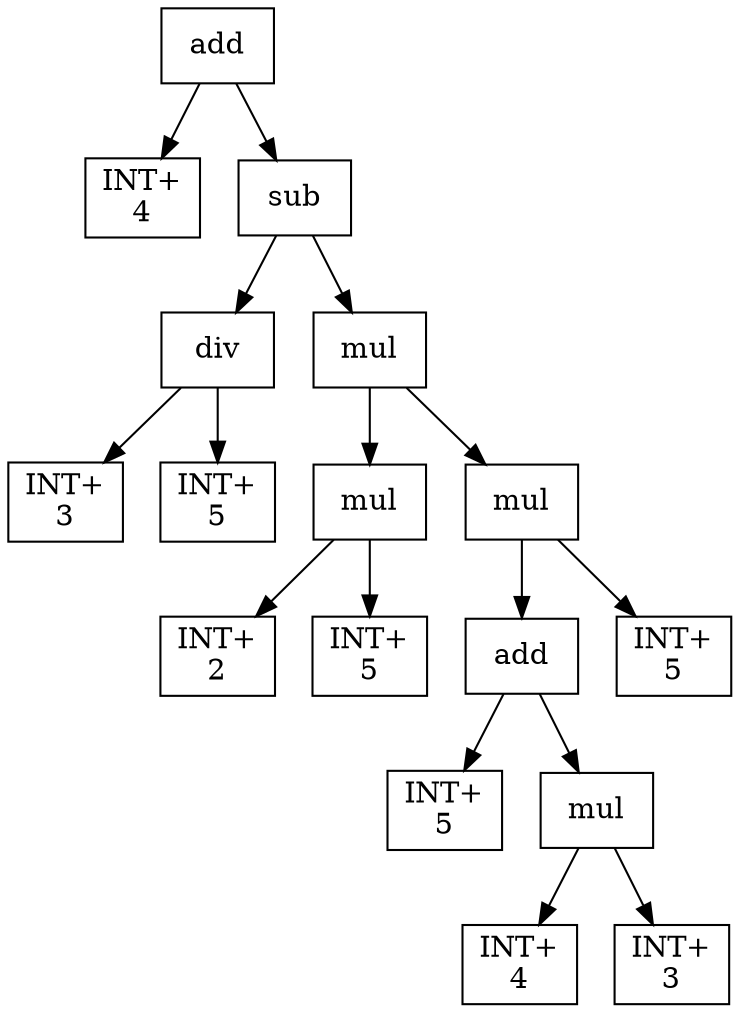 digraph expr {
  node [shape=box];
  n1 [label="add"];
  n2 [label="INT+\n4"];
  n3 [label="sub"];
  n4 [label="div"];
  n5 [label="INT+\n3"];
  n6 [label="INT+\n5"];
  n4 -> n5;
  n4 -> n6;
  n7 [label="mul"];
  n8 [label="mul"];
  n9 [label="INT+\n2"];
  n10 [label="INT+\n5"];
  n8 -> n9;
  n8 -> n10;
  n11 [label="mul"];
  n12 [label="add"];
  n13 [label="INT+\n5"];
  n14 [label="mul"];
  n15 [label="INT+\n4"];
  n16 [label="INT+\n3"];
  n14 -> n15;
  n14 -> n16;
  n12 -> n13;
  n12 -> n14;
  n17 [label="INT+\n5"];
  n11 -> n12;
  n11 -> n17;
  n7 -> n8;
  n7 -> n11;
  n3 -> n4;
  n3 -> n7;
  n1 -> n2;
  n1 -> n3;
}